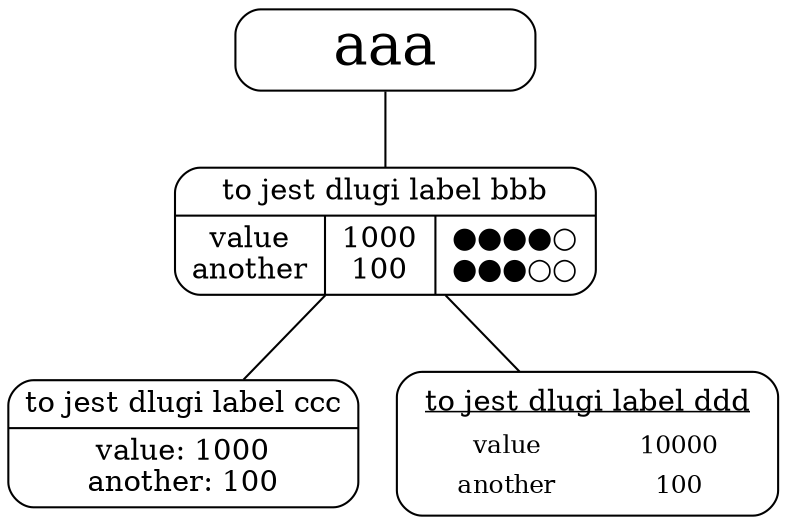 strict digraph {
graph [rankdir=TD compound=true]
edge [arrowhead=none]
node [shape=record style="rounded,filled" fillcolor=white]

 aaa [label="aaa"  width=2 fontsize=28]
 bbb [label="{to jest dlugi label bbb|{value\nanother|1000\n100|&#9679;&#9679;&#9679;&#9679;&#9675;\n&#9679;&#9679;&#9679;&#9675;&#9675;}}" ]
 ccc [label="{to jest dlugi label ccc|value: 1000\nanother: 100}" ]
 ddd [label=<
        <font POINT-SIZE="12">
        <table border="0">
        <tr><td colspan="2"><font POINT-SIZE="14"><u>to jest dlugi label ddd</u></font></td></tr>
        <tr><td>value</td><td>10000</td></tr>
        <tr><td>another</td><td>100</td></tr>
        </table>
        </font>
 >]

aaa -> bbb
bbb -> ccc
bbb -> ddd
}
